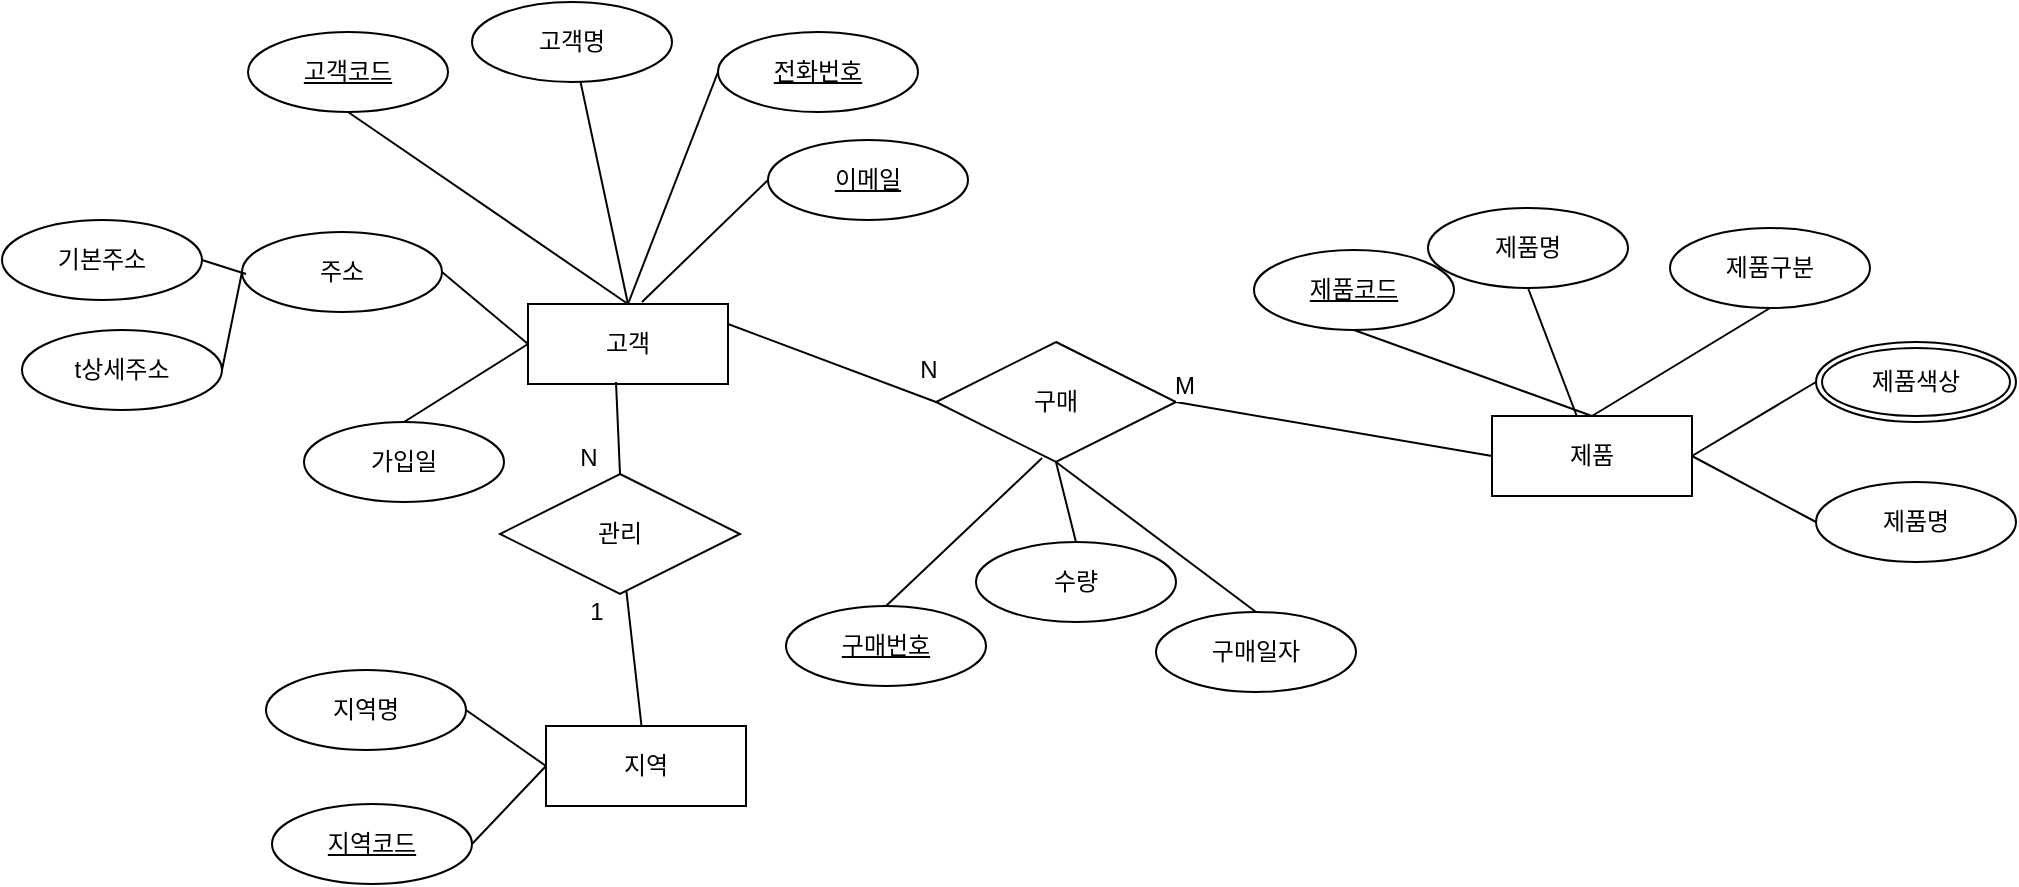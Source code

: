 <mxfile version="25.0.3" pages="3">
  <diagram name="페이지-1" id="Us1SMsNQFQGLI0AosbLC">
    <mxGraphModel dx="2080" dy="1574" grid="0" gridSize="10" guides="1" tooltips="1" connect="1" arrows="1" fold="1" page="0" pageScale="1" pageWidth="827" pageHeight="1169" math="0" shadow="0">
      <root>
        <mxCell id="0" />
        <mxCell id="1" parent="0" />
        <mxCell id="c98Ii0rdQeT0ruCdH5SG-1" value="고객" style="whiteSpace=wrap;html=1;align=center;" vertex="1" parent="1">
          <mxGeometry x="145" y="180" width="100" height="40" as="geometry" />
        </mxCell>
        <mxCell id="c98Ii0rdQeT0ruCdH5SG-3" value="주소" style="ellipse;whiteSpace=wrap;html=1;align=center;" vertex="1" parent="1">
          <mxGeometry x="2" y="144" width="100" height="40" as="geometry" />
        </mxCell>
        <mxCell id="c98Ii0rdQeT0ruCdH5SG-5" value="" style="endArrow=none;html=1;rounded=0;fontSize=12;startSize=8;endSize=8;curved=1;entryX=0.5;entryY=0;entryDx=0;entryDy=0;" edge="1" parent="1" source="c98Ii0rdQeT0ruCdH5SG-13" target="c98Ii0rdQeT0ruCdH5SG-1">
          <mxGeometry relative="1" as="geometry">
            <mxPoint x="115" y="200" as="sourcePoint" />
            <mxPoint x="275" y="200" as="targetPoint" />
          </mxGeometry>
        </mxCell>
        <mxCell id="c98Ii0rdQeT0ruCdH5SG-7" value="전화번호" style="ellipse;whiteSpace=wrap;html=1;align=center;fontStyle=4;" vertex="1" parent="1">
          <mxGeometry x="240" y="44" width="100" height="40" as="geometry" />
        </mxCell>
        <mxCell id="c98Ii0rdQeT0ruCdH5SG-8" value="" style="endArrow=none;html=1;rounded=0;fontSize=12;startSize=8;endSize=8;curved=1;entryX=0.5;entryY=0;entryDx=0;entryDy=0;exitX=0;exitY=0.5;exitDx=0;exitDy=0;" edge="1" parent="1" source="c98Ii0rdQeT0ruCdH5SG-7" target="c98Ii0rdQeT0ruCdH5SG-1">
          <mxGeometry relative="1" as="geometry">
            <mxPoint x="295" y="169" as="sourcePoint" />
            <mxPoint x="205" y="190" as="targetPoint" />
          </mxGeometry>
        </mxCell>
        <mxCell id="c98Ii0rdQeT0ruCdH5SG-9" value="이메일" style="ellipse;whiteSpace=wrap;html=1;align=center;fontStyle=4;" vertex="1" parent="1">
          <mxGeometry x="265" y="98" width="100" height="40" as="geometry" />
        </mxCell>
        <mxCell id="c98Ii0rdQeT0ruCdH5SG-12" value="고객코드" style="ellipse;whiteSpace=wrap;html=1;align=center;fontStyle=4;" vertex="1" parent="1">
          <mxGeometry x="5" y="44" width="100" height="40" as="geometry" />
        </mxCell>
        <mxCell id="c98Ii0rdQeT0ruCdH5SG-13" value="고객명" style="ellipse;whiteSpace=wrap;html=1;align=center;" vertex="1" parent="1">
          <mxGeometry x="117" y="29" width="100" height="40" as="geometry" />
        </mxCell>
        <mxCell id="c98Ii0rdQeT0ruCdH5SG-14" value="기본주소" style="ellipse;whiteSpace=wrap;html=1;align=center;" vertex="1" parent="1">
          <mxGeometry x="-118" y="138" width="100" height="40" as="geometry" />
        </mxCell>
        <mxCell id="c98Ii0rdQeT0ruCdH5SG-15" value="t상세주소" style="ellipse;whiteSpace=wrap;html=1;align=center;" vertex="1" parent="1">
          <mxGeometry x="-108" y="193" width="100" height="40" as="geometry" />
        </mxCell>
        <mxCell id="c98Ii0rdQeT0ruCdH5SG-16" value="가입일" style="ellipse;whiteSpace=wrap;html=1;align=center;" vertex="1" parent="1">
          <mxGeometry x="33" y="239" width="100" height="40" as="geometry" />
        </mxCell>
        <mxCell id="c98Ii0rdQeT0ruCdH5SG-17" value="" style="endArrow=none;html=1;rounded=0;fontSize=12;startSize=8;endSize=8;curved=1;entryX=0;entryY=0.5;entryDx=0;entryDy=0;exitX=0.57;exitY=-0.025;exitDx=0;exitDy=0;exitPerimeter=0;" edge="1" parent="1" source="c98Ii0rdQeT0ruCdH5SG-1" target="c98Ii0rdQeT0ruCdH5SG-9">
          <mxGeometry relative="1" as="geometry">
            <mxPoint x="284" y="123" as="sourcePoint" />
            <mxPoint x="205" y="190" as="targetPoint" />
          </mxGeometry>
        </mxCell>
        <mxCell id="c98Ii0rdQeT0ruCdH5SG-18" value="" style="endArrow=none;html=1;rounded=0;fontSize=12;startSize=8;endSize=8;curved=1;exitX=0.5;exitY=0;exitDx=0;exitDy=0;entryX=0.5;entryY=1;entryDx=0;entryDy=0;" edge="1" parent="1" source="c98Ii0rdQeT0ruCdH5SG-1" target="c98Ii0rdQeT0ruCdH5SG-12">
          <mxGeometry relative="1" as="geometry">
            <mxPoint x="212" y="189" as="sourcePoint" />
            <mxPoint x="109" y="74" as="targetPoint" />
          </mxGeometry>
        </mxCell>
        <mxCell id="c98Ii0rdQeT0ruCdH5SG-19" value="" style="endArrow=none;html=1;rounded=0;fontSize=12;startSize=8;endSize=8;curved=1;entryX=0;entryY=0.5;entryDx=0;entryDy=0;exitX=0.5;exitY=0;exitDx=0;exitDy=0;" edge="1" parent="1" source="c98Ii0rdQeT0ruCdH5SG-16" target="c98Ii0rdQeT0ruCdH5SG-1">
          <mxGeometry relative="1" as="geometry">
            <mxPoint x="222" y="199" as="sourcePoint" />
            <mxPoint x="317" y="197" as="targetPoint" />
          </mxGeometry>
        </mxCell>
        <mxCell id="c98Ii0rdQeT0ruCdH5SG-20" value="" style="endArrow=none;html=1;rounded=0;fontSize=12;startSize=8;endSize=8;curved=1;exitX=1;exitY=0.5;exitDx=0;exitDy=0;" edge="1" parent="1" source="c98Ii0rdQeT0ruCdH5SG-14">
          <mxGeometry relative="1" as="geometry">
            <mxPoint x="232" y="209" as="sourcePoint" />
            <mxPoint x="4" y="165" as="targetPoint" />
          </mxGeometry>
        </mxCell>
        <mxCell id="c98Ii0rdQeT0ruCdH5SG-21" value="" style="endArrow=none;html=1;rounded=0;fontSize=12;startSize=8;endSize=8;curved=1;entryX=0;entryY=0.5;entryDx=0;entryDy=0;exitX=1;exitY=0.5;exitDx=0;exitDy=0;" edge="1" parent="1" source="c98Ii0rdQeT0ruCdH5SG-15" target="c98Ii0rdQeT0ruCdH5SG-3">
          <mxGeometry relative="1" as="geometry">
            <mxPoint x="242" y="219" as="sourcePoint" />
            <mxPoint x="337" y="217" as="targetPoint" />
          </mxGeometry>
        </mxCell>
        <mxCell id="c98Ii0rdQeT0ruCdH5SG-22" value="" style="endArrow=none;html=1;rounded=0;fontSize=12;startSize=8;endSize=8;curved=1;entryX=0;entryY=0.5;entryDx=0;entryDy=0;exitX=1;exitY=0.5;exitDx=0;exitDy=0;" edge="1" parent="1" source="c98Ii0rdQeT0ruCdH5SG-3" target="c98Ii0rdQeT0ruCdH5SG-1">
          <mxGeometry relative="1" as="geometry">
            <mxPoint x="252" y="229" as="sourcePoint" />
            <mxPoint x="347" y="227" as="targetPoint" />
          </mxGeometry>
        </mxCell>
        <mxCell id="c98Ii0rdQeT0ruCdH5SG-23" value="" style="endArrow=none;html=1;rounded=0;fontSize=12;startSize=8;endSize=8;curved=1;exitX=0.44;exitY=0.975;exitDx=0;exitDy=0;exitPerimeter=0;entryX=0.5;entryY=0;entryDx=0;entryDy=0;" edge="1" parent="1" source="c98Ii0rdQeT0ruCdH5SG-1" target="c98Ii0rdQeT0ruCdH5SG-46">
          <mxGeometry relative="1" as="geometry">
            <mxPoint x="193" y="218" as="sourcePoint" />
            <mxPoint x="208" y="254" as="targetPoint" />
          </mxGeometry>
        </mxCell>
        <mxCell id="c98Ii0rdQeT0ruCdH5SG-48" value="N" style="edgeLabel;html=1;align=center;verticalAlign=middle;resizable=0;points=[];fontSize=12;" vertex="1" connectable="0" parent="c98Ii0rdQeT0ruCdH5SG-23">
          <mxGeometry x="-0.387" y="2" relative="1" as="geometry">
            <mxPoint x="-17" y="24" as="offset" />
          </mxGeometry>
        </mxCell>
        <mxCell id="c98Ii0rdQeT0ruCdH5SG-25" value="지역" style="whiteSpace=wrap;html=1;align=center;" vertex="1" parent="1">
          <mxGeometry x="154" y="391" width="100" height="40" as="geometry" />
        </mxCell>
        <mxCell id="c98Ii0rdQeT0ruCdH5SG-26" value="지역명" style="ellipse;whiteSpace=wrap;html=1;align=center;" vertex="1" parent="1">
          <mxGeometry x="14" y="363" width="100" height="40" as="geometry" />
        </mxCell>
        <mxCell id="c98Ii0rdQeT0ruCdH5SG-28" value="" style="endArrow=none;html=1;rounded=0;fontSize=12;startSize=8;endSize=8;curved=1;entryX=0;entryY=0.5;entryDx=0;entryDy=0;exitX=1;exitY=0.5;exitDx=0;exitDy=0;" edge="1" parent="1" source="c98Ii0rdQeT0ruCdH5SG-30" target="c98Ii0rdQeT0ruCdH5SG-25">
          <mxGeometry relative="1" as="geometry">
            <mxPoint x="95" y="435" as="sourcePoint" />
            <mxPoint x="329" y="393" as="targetPoint" />
          </mxGeometry>
        </mxCell>
        <mxCell id="c98Ii0rdQeT0ruCdH5SG-29" value="" style="endArrow=none;html=1;rounded=0;fontSize=12;startSize=8;endSize=8;curved=1;entryX=0;entryY=0.5;entryDx=0;entryDy=0;exitX=1;exitY=0.5;exitDx=0;exitDy=0;" edge="1" parent="1" source="c98Ii0rdQeT0ruCdH5SG-26" target="c98Ii0rdQeT0ruCdH5SG-25">
          <mxGeometry relative="1" as="geometry">
            <mxPoint x="264" y="425" as="sourcePoint" />
            <mxPoint x="359" y="423" as="targetPoint" />
          </mxGeometry>
        </mxCell>
        <mxCell id="c98Ii0rdQeT0ruCdH5SG-30" value="지역코드" style="ellipse;whiteSpace=wrap;html=1;align=center;fontStyle=4;" vertex="1" parent="1">
          <mxGeometry x="17" y="430" width="100" height="40" as="geometry" />
        </mxCell>
        <mxCell id="c98Ii0rdQeT0ruCdH5SG-31" value="제품" style="whiteSpace=wrap;html=1;align=center;" vertex="1" parent="1">
          <mxGeometry x="627" y="236" width="100" height="40" as="geometry" />
        </mxCell>
        <mxCell id="c98Ii0rdQeT0ruCdH5SG-32" value="제품명" style="ellipse;whiteSpace=wrap;html=1;align=center;" vertex="1" parent="1">
          <mxGeometry x="595" y="132" width="100" height="40" as="geometry" />
        </mxCell>
        <mxCell id="c98Ii0rdQeT0ruCdH5SG-33" value="" style="endArrow=none;html=1;rounded=0;fontSize=12;startSize=8;endSize=8;curved=1;entryX=0.5;entryY=0;entryDx=0;entryDy=0;exitX=0.5;exitY=1;exitDx=0;exitDy=0;" edge="1" parent="1" source="c98Ii0rdQeT0ruCdH5SG-35" target="c98Ii0rdQeT0ruCdH5SG-31">
          <mxGeometry relative="1" as="geometry">
            <mxPoint x="565" y="303" as="sourcePoint" />
            <mxPoint x="799" y="261" as="targetPoint" />
          </mxGeometry>
        </mxCell>
        <mxCell id="c98Ii0rdQeT0ruCdH5SG-34" value="" style="endArrow=none;html=1;rounded=0;fontSize=12;startSize=8;endSize=8;curved=1;exitX=0.5;exitY=1;exitDx=0;exitDy=0;" edge="1" parent="1" source="c98Ii0rdQeT0ruCdH5SG-32" target="c98Ii0rdQeT0ruCdH5SG-31">
          <mxGeometry relative="1" as="geometry">
            <mxPoint x="734" y="293" as="sourcePoint" />
            <mxPoint x="829" y="291" as="targetPoint" />
          </mxGeometry>
        </mxCell>
        <mxCell id="c98Ii0rdQeT0ruCdH5SG-35" value="제품코드" style="ellipse;whiteSpace=wrap;html=1;align=center;fontStyle=4;" vertex="1" parent="1">
          <mxGeometry x="508" y="153" width="100" height="40" as="geometry" />
        </mxCell>
        <mxCell id="c98Ii0rdQeT0ruCdH5SG-38" value="제품구분" style="ellipse;whiteSpace=wrap;html=1;align=center;" vertex="1" parent="1">
          <mxGeometry x="716" y="142" width="100" height="40" as="geometry" />
        </mxCell>
        <mxCell id="c98Ii0rdQeT0ruCdH5SG-39" value="" style="endArrow=none;html=1;rounded=0;fontSize=12;startSize=8;endSize=8;curved=1;exitX=0.5;exitY=1;exitDx=0;exitDy=0;entryX=0.5;entryY=0;entryDx=0;entryDy=0;" edge="1" parent="1" source="c98Ii0rdQeT0ruCdH5SG-38" target="c98Ii0rdQeT0ruCdH5SG-31">
          <mxGeometry relative="1" as="geometry">
            <mxPoint x="849" y="301" as="sourcePoint" />
            <mxPoint x="781" y="252" as="targetPoint" />
          </mxGeometry>
        </mxCell>
        <mxCell id="c98Ii0rdQeT0ruCdH5SG-40" value="제품명" style="ellipse;whiteSpace=wrap;html=1;align=center;" vertex="1" parent="1">
          <mxGeometry x="789" y="269" width="100" height="40" as="geometry" />
        </mxCell>
        <mxCell id="c98Ii0rdQeT0ruCdH5SG-41" value="" style="endArrow=none;html=1;rounded=0;fontSize=12;startSize=8;endSize=8;curved=1;exitX=0;exitY=0.5;exitDx=0;exitDy=0;entryX=1;entryY=0.5;entryDx=0;entryDy=0;" edge="1" parent="1" source="c98Ii0rdQeT0ruCdH5SG-44" target="c98Ii0rdQeT0ruCdH5SG-31">
          <mxGeometry relative="1" as="geometry">
            <mxPoint x="754" y="313" as="sourcePoint" />
            <mxPoint x="731" y="264" as="targetPoint" />
          </mxGeometry>
        </mxCell>
        <mxCell id="c98Ii0rdQeT0ruCdH5SG-44" value="제품색상" style="ellipse;shape=doubleEllipse;margin=3;whiteSpace=wrap;html=1;align=center;" vertex="1" parent="1">
          <mxGeometry x="789" y="199" width="100" height="40" as="geometry" />
        </mxCell>
        <mxCell id="c98Ii0rdQeT0ruCdH5SG-45" value="" style="endArrow=none;html=1;rounded=0;fontSize=12;startSize=8;endSize=8;curved=1;exitX=0;exitY=0.5;exitDx=0;exitDy=0;entryX=1;entryY=0.5;entryDx=0;entryDy=0;" edge="1" parent="1" source="c98Ii0rdQeT0ruCdH5SG-40" target="c98Ii0rdQeT0ruCdH5SG-31">
          <mxGeometry relative="1" as="geometry">
            <mxPoint x="793" y="263" as="sourcePoint" />
            <mxPoint x="717.395" y="279" as="targetPoint" />
          </mxGeometry>
        </mxCell>
        <mxCell id="c98Ii0rdQeT0ruCdH5SG-46" value="관리" style="shape=rhombus;perimeter=rhombusPerimeter;whiteSpace=wrap;html=1;align=center;" vertex="1" parent="1">
          <mxGeometry x="131" y="265" width="120" height="60" as="geometry" />
        </mxCell>
        <mxCell id="c98Ii0rdQeT0ruCdH5SG-47" value="" style="endArrow=none;html=1;rounded=0;fontSize=12;startSize=8;endSize=8;curved=1;" edge="1" parent="1" source="c98Ii0rdQeT0ruCdH5SG-25" target="c98Ii0rdQeT0ruCdH5SG-46">
          <mxGeometry relative="1" as="geometry">
            <mxPoint x="199" y="229" as="sourcePoint" />
            <mxPoint x="207" y="333" as="targetPoint" />
          </mxGeometry>
        </mxCell>
        <mxCell id="c98Ii0rdQeT0ruCdH5SG-49" value="1" style="edgeLabel;html=1;align=center;verticalAlign=middle;resizable=0;points=[];fontSize=12;" vertex="1" connectable="0" parent="c98Ii0rdQeT0ruCdH5SG-47">
          <mxGeometry x="0.103" y="2" relative="1" as="geometry">
            <mxPoint x="-17" y="-20" as="offset" />
          </mxGeometry>
        </mxCell>
        <mxCell id="c98Ii0rdQeT0ruCdH5SG-50" style="edgeStyle=none;curved=1;rounded=0;orthogonalLoop=1;jettySize=auto;html=1;exitX=0.75;exitY=0;exitDx=0;exitDy=0;fontSize=12;startSize=8;endSize=8;" edge="1" parent="1" source="c98Ii0rdQeT0ruCdH5SG-31" target="c98Ii0rdQeT0ruCdH5SG-31">
          <mxGeometry relative="1" as="geometry" />
        </mxCell>
        <mxCell id="c98Ii0rdQeT0ruCdH5SG-51" value="구매" style="shape=rhombus;perimeter=rhombusPerimeter;whiteSpace=wrap;html=1;align=center;" vertex="1" parent="1">
          <mxGeometry x="349" y="199" width="120" height="60" as="geometry" />
        </mxCell>
        <mxCell id="c98Ii0rdQeT0ruCdH5SG-54" value="" style="endArrow=none;html=1;rounded=0;fontSize=12;startSize=8;endSize=8;curved=1;exitX=1;exitY=0.25;exitDx=0;exitDy=0;entryX=0;entryY=0.5;entryDx=0;entryDy=0;" edge="1" parent="1" source="c98Ii0rdQeT0ruCdH5SG-1" target="c98Ii0rdQeT0ruCdH5SG-51">
          <mxGeometry relative="1" as="geometry">
            <mxPoint x="199" y="229" as="sourcePoint" />
            <mxPoint x="201" y="275" as="targetPoint" />
          </mxGeometry>
        </mxCell>
        <mxCell id="c98Ii0rdQeT0ruCdH5SG-55" value="N" style="edgeLabel;html=1;align=center;verticalAlign=middle;resizable=0;points=[];fontSize=12;" vertex="1" connectable="0" parent="c98Ii0rdQeT0ruCdH5SG-54">
          <mxGeometry x="-0.387" y="2" relative="1" as="geometry">
            <mxPoint x="67" y="13" as="offset" />
          </mxGeometry>
        </mxCell>
        <mxCell id="c98Ii0rdQeT0ruCdH5SG-56" value="" style="endArrow=none;html=1;rounded=0;fontSize=12;startSize=8;endSize=8;curved=1;exitX=1;exitY=0.5;exitDx=0;exitDy=0;entryX=0;entryY=0.5;entryDx=0;entryDy=0;" edge="1" parent="1" source="c98Ii0rdQeT0ruCdH5SG-51" target="c98Ii0rdQeT0ruCdH5SG-31">
          <mxGeometry relative="1" as="geometry">
            <mxPoint x="209" y="239" as="sourcePoint" />
            <mxPoint x="211" y="285" as="targetPoint" />
          </mxGeometry>
        </mxCell>
        <mxCell id="c98Ii0rdQeT0ruCdH5SG-57" value="M" style="edgeLabel;html=1;align=center;verticalAlign=middle;resizable=0;points=[];fontSize=12;" vertex="1" connectable="0" parent="c98Ii0rdQeT0ruCdH5SG-56">
          <mxGeometry x="-0.387" y="2" relative="1" as="geometry">
            <mxPoint x="-45" y="-15" as="offset" />
          </mxGeometry>
        </mxCell>
        <mxCell id="c98Ii0rdQeT0ruCdH5SG-58" value="수량" style="ellipse;whiteSpace=wrap;html=1;align=center;" vertex="1" parent="1">
          <mxGeometry x="369" y="299" width="100" height="40" as="geometry" />
        </mxCell>
        <mxCell id="c98Ii0rdQeT0ruCdH5SG-59" value="구매번호" style="ellipse;whiteSpace=wrap;html=1;align=center;fontStyle=4;" vertex="1" parent="1">
          <mxGeometry x="274" y="331" width="100" height="40" as="geometry" />
        </mxCell>
        <mxCell id="c98Ii0rdQeT0ruCdH5SG-60" value="구매일자" style="ellipse;whiteSpace=wrap;html=1;align=center;" vertex="1" parent="1">
          <mxGeometry x="459" y="334" width="100" height="40" as="geometry" />
        </mxCell>
        <mxCell id="c98Ii0rdQeT0ruCdH5SG-61" value="" style="endArrow=none;html=1;rounded=0;fontSize=12;startSize=8;endSize=8;curved=1;exitX=0.5;exitY=0;exitDx=0;exitDy=0;entryX=0.5;entryY=1;entryDx=0;entryDy=0;" edge="1" parent="1" source="c98Ii0rdQeT0ruCdH5SG-60" target="c98Ii0rdQeT0ruCdH5SG-51">
          <mxGeometry relative="1" as="geometry">
            <mxPoint x="799" y="299" as="sourcePoint" />
            <mxPoint x="737" y="266" as="targetPoint" />
          </mxGeometry>
        </mxCell>
        <mxCell id="c98Ii0rdQeT0ruCdH5SG-62" value="" style="endArrow=none;html=1;rounded=0;fontSize=12;startSize=8;endSize=8;curved=1;exitX=0.5;exitY=0;exitDx=0;exitDy=0;entryX=0.5;entryY=1;entryDx=0;entryDy=0;" edge="1" parent="1" source="c98Ii0rdQeT0ruCdH5SG-58" target="c98Ii0rdQeT0ruCdH5SG-51">
          <mxGeometry relative="1" as="geometry">
            <mxPoint x="809" y="309" as="sourcePoint" />
            <mxPoint x="747" y="276" as="targetPoint" />
          </mxGeometry>
        </mxCell>
        <mxCell id="c98Ii0rdQeT0ruCdH5SG-63" value="" style="endArrow=none;html=1;rounded=0;fontSize=12;startSize=8;endSize=8;curved=1;exitX=0.5;exitY=0;exitDx=0;exitDy=0;entryX=0.442;entryY=0.967;entryDx=0;entryDy=0;entryPerimeter=0;" edge="1" parent="1" source="c98Ii0rdQeT0ruCdH5SG-59" target="c98Ii0rdQeT0ruCdH5SG-51">
          <mxGeometry relative="1" as="geometry">
            <mxPoint x="446" y="302" as="sourcePoint" />
            <mxPoint x="419" y="269" as="targetPoint" />
          </mxGeometry>
        </mxCell>
      </root>
    </mxGraphModel>
  </diagram>
  <diagram id="ouQ7OQZB8SZpLXld_psi" name="페이지-2">
    <mxGraphModel dx="1240" dy="1187" grid="0" gridSize="10" guides="1" tooltips="1" connect="1" arrows="1" fold="1" page="0" pageScale="1" pageWidth="827" pageHeight="1169" math="0" shadow="0">
      <root>
        <mxCell id="0" />
        <mxCell id="1" parent="0" />
        <mxCell id="-L0SbsVUaetVCsbkbbWM-1" value="고객" style="shape=table;startSize=30;container=1;collapsible=1;childLayout=tableLayout;fixedRows=1;rowLines=0;fontStyle=1;align=center;resizeLast=1;html=1;" vertex="1" parent="1">
          <mxGeometry x="-62" y="-64" width="180" height="240" as="geometry" />
        </mxCell>
        <mxCell id="-L0SbsVUaetVCsbkbbWM-2" value="" style="shape=tableRow;horizontal=0;startSize=0;swimlaneHead=0;swimlaneBody=0;fillColor=none;collapsible=0;dropTarget=0;points=[[0,0.5],[1,0.5]];portConstraint=eastwest;top=0;left=0;right=0;bottom=1;" vertex="1" parent="-L0SbsVUaetVCsbkbbWM-1">
          <mxGeometry y="30" width="180" height="30" as="geometry" />
        </mxCell>
        <mxCell id="-L0SbsVUaetVCsbkbbWM-3" value="PK" style="shape=partialRectangle;connectable=0;fillColor=none;top=0;left=0;bottom=0;right=0;fontStyle=1;overflow=hidden;whiteSpace=wrap;html=1;" vertex="1" parent="-L0SbsVUaetVCsbkbbWM-2">
          <mxGeometry width="30" height="30" as="geometry">
            <mxRectangle width="30" height="30" as="alternateBounds" />
          </mxGeometry>
        </mxCell>
        <mxCell id="-L0SbsVUaetVCsbkbbWM-4" value="고객코드" style="shape=partialRectangle;connectable=0;fillColor=none;top=0;left=0;bottom=0;right=0;align=left;spacingLeft=6;fontStyle=5;overflow=hidden;whiteSpace=wrap;html=1;" vertex="1" parent="-L0SbsVUaetVCsbkbbWM-2">
          <mxGeometry x="30" width="150" height="30" as="geometry">
            <mxRectangle width="150" height="30" as="alternateBounds" />
          </mxGeometry>
        </mxCell>
        <mxCell id="-L0SbsVUaetVCsbkbbWM-5" value="" style="shape=tableRow;horizontal=0;startSize=0;swimlaneHead=0;swimlaneBody=0;fillColor=none;collapsible=0;dropTarget=0;points=[[0,0.5],[1,0.5]];portConstraint=eastwest;top=0;left=0;right=0;bottom=0;" vertex="1" parent="-L0SbsVUaetVCsbkbbWM-1">
          <mxGeometry y="60" width="180" height="30" as="geometry" />
        </mxCell>
        <mxCell id="-L0SbsVUaetVCsbkbbWM-6" value="" style="shape=partialRectangle;connectable=0;fillColor=none;top=0;left=0;bottom=0;right=0;editable=1;overflow=hidden;whiteSpace=wrap;html=1;" vertex="1" parent="-L0SbsVUaetVCsbkbbWM-5">
          <mxGeometry width="30" height="30" as="geometry">
            <mxRectangle width="30" height="30" as="alternateBounds" />
          </mxGeometry>
        </mxCell>
        <mxCell id="-L0SbsVUaetVCsbkbbWM-7" value="고객이름" style="shape=partialRectangle;connectable=0;fillColor=none;top=0;left=0;bottom=0;right=0;align=left;spacingLeft=6;overflow=hidden;whiteSpace=wrap;html=1;" vertex="1" parent="-L0SbsVUaetVCsbkbbWM-5">
          <mxGeometry x="30" width="150" height="30" as="geometry">
            <mxRectangle width="150" height="30" as="alternateBounds" />
          </mxGeometry>
        </mxCell>
        <mxCell id="-L0SbsVUaetVCsbkbbWM-8" value="" style="shape=tableRow;horizontal=0;startSize=0;swimlaneHead=0;swimlaneBody=0;fillColor=none;collapsible=0;dropTarget=0;points=[[0,0.5],[1,0.5]];portConstraint=eastwest;top=0;left=0;right=0;bottom=0;" vertex="1" parent="-L0SbsVUaetVCsbkbbWM-1">
          <mxGeometry y="90" width="180" height="30" as="geometry" />
        </mxCell>
        <mxCell id="-L0SbsVUaetVCsbkbbWM-9" value="" style="shape=partialRectangle;connectable=0;fillColor=none;top=0;left=0;bottom=0;right=0;editable=1;overflow=hidden;whiteSpace=wrap;html=1;" vertex="1" parent="-L0SbsVUaetVCsbkbbWM-8">
          <mxGeometry width="30" height="30" as="geometry">
            <mxRectangle width="30" height="30" as="alternateBounds" />
          </mxGeometry>
        </mxCell>
        <mxCell id="-L0SbsVUaetVCsbkbbWM-10" value="전화번호" style="shape=partialRectangle;connectable=0;fillColor=none;top=0;left=0;bottom=0;right=0;align=left;spacingLeft=6;overflow=hidden;whiteSpace=wrap;html=1;" vertex="1" parent="-L0SbsVUaetVCsbkbbWM-8">
          <mxGeometry x="30" width="150" height="30" as="geometry">
            <mxRectangle width="150" height="30" as="alternateBounds" />
          </mxGeometry>
        </mxCell>
        <mxCell id="-L0SbsVUaetVCsbkbbWM-11" value="" style="shape=tableRow;horizontal=0;startSize=0;swimlaneHead=0;swimlaneBody=0;fillColor=none;collapsible=0;dropTarget=0;points=[[0,0.5],[1,0.5]];portConstraint=eastwest;top=0;left=0;right=0;bottom=0;" vertex="1" parent="-L0SbsVUaetVCsbkbbWM-1">
          <mxGeometry y="120" width="180" height="30" as="geometry" />
        </mxCell>
        <mxCell id="-L0SbsVUaetVCsbkbbWM-12" value="" style="shape=partialRectangle;connectable=0;fillColor=none;top=0;left=0;bottom=0;right=0;editable=1;overflow=hidden;whiteSpace=wrap;html=1;" vertex="1" parent="-L0SbsVUaetVCsbkbbWM-11">
          <mxGeometry width="30" height="30" as="geometry">
            <mxRectangle width="30" height="30" as="alternateBounds" />
          </mxGeometry>
        </mxCell>
        <mxCell id="-L0SbsVUaetVCsbkbbWM-13" value="이메일" style="shape=partialRectangle;connectable=0;fillColor=none;top=0;left=0;bottom=0;right=0;align=left;spacingLeft=6;overflow=hidden;whiteSpace=wrap;html=1;" vertex="1" parent="-L0SbsVUaetVCsbkbbWM-11">
          <mxGeometry x="30" width="150" height="30" as="geometry">
            <mxRectangle width="150" height="30" as="alternateBounds" />
          </mxGeometry>
        </mxCell>
        <mxCell id="-L0SbsVUaetVCsbkbbWM-16" value="" style="shape=tableRow;horizontal=0;startSize=0;swimlaneHead=0;swimlaneBody=0;fillColor=none;collapsible=0;dropTarget=0;points=[[0,0.5],[1,0.5]];portConstraint=eastwest;top=0;left=0;right=0;bottom=0;" vertex="1" parent="-L0SbsVUaetVCsbkbbWM-1">
          <mxGeometry y="150" width="180" height="30" as="geometry" />
        </mxCell>
        <mxCell id="-L0SbsVUaetVCsbkbbWM-17" value="" style="shape=partialRectangle;connectable=0;fillColor=none;top=0;left=0;bottom=0;right=0;editable=1;overflow=hidden;whiteSpace=wrap;html=1;" vertex="1" parent="-L0SbsVUaetVCsbkbbWM-16">
          <mxGeometry width="30" height="30" as="geometry">
            <mxRectangle width="30" height="30" as="alternateBounds" />
          </mxGeometry>
        </mxCell>
        <mxCell id="-L0SbsVUaetVCsbkbbWM-18" value="기본주소" style="shape=partialRectangle;connectable=0;fillColor=none;top=0;left=0;bottom=0;right=0;align=left;spacingLeft=6;overflow=hidden;whiteSpace=wrap;html=1;" vertex="1" parent="-L0SbsVUaetVCsbkbbWM-16">
          <mxGeometry x="30" width="150" height="30" as="geometry">
            <mxRectangle width="150" height="30" as="alternateBounds" />
          </mxGeometry>
        </mxCell>
        <mxCell id="-L0SbsVUaetVCsbkbbWM-19" value="" style="shape=tableRow;horizontal=0;startSize=0;swimlaneHead=0;swimlaneBody=0;fillColor=none;collapsible=0;dropTarget=0;points=[[0,0.5],[1,0.5]];portConstraint=eastwest;top=0;left=0;right=0;bottom=0;" vertex="1" parent="-L0SbsVUaetVCsbkbbWM-1">
          <mxGeometry y="180" width="180" height="30" as="geometry" />
        </mxCell>
        <mxCell id="-L0SbsVUaetVCsbkbbWM-20" value="" style="shape=partialRectangle;connectable=0;fillColor=none;top=0;left=0;bottom=0;right=0;editable=1;overflow=hidden;whiteSpace=wrap;html=1;" vertex="1" parent="-L0SbsVUaetVCsbkbbWM-19">
          <mxGeometry width="30" height="30" as="geometry">
            <mxRectangle width="30" height="30" as="alternateBounds" />
          </mxGeometry>
        </mxCell>
        <mxCell id="-L0SbsVUaetVCsbkbbWM-21" value="상세주소" style="shape=partialRectangle;connectable=0;fillColor=none;top=0;left=0;bottom=0;right=0;align=left;spacingLeft=6;overflow=hidden;whiteSpace=wrap;html=1;" vertex="1" parent="-L0SbsVUaetVCsbkbbWM-19">
          <mxGeometry x="30" width="150" height="30" as="geometry">
            <mxRectangle width="150" height="30" as="alternateBounds" />
          </mxGeometry>
        </mxCell>
        <mxCell id="EM5paDuKADJFY06fSG---23" value="" style="shape=tableRow;horizontal=0;startSize=0;swimlaneHead=0;swimlaneBody=0;fillColor=none;collapsible=0;dropTarget=0;points=[[0,0.5],[1,0.5]];portConstraint=eastwest;top=0;left=0;right=0;bottom=0;" vertex="1" parent="-L0SbsVUaetVCsbkbbWM-1">
          <mxGeometry y="210" width="180" height="30" as="geometry" />
        </mxCell>
        <mxCell id="EM5paDuKADJFY06fSG---24" value="" style="shape=partialRectangle;connectable=0;fillColor=none;top=0;left=0;bottom=0;right=0;editable=1;overflow=hidden;whiteSpace=wrap;html=1;" vertex="1" parent="EM5paDuKADJFY06fSG---23">
          <mxGeometry width="30" height="30" as="geometry">
            <mxRectangle width="30" height="30" as="alternateBounds" />
          </mxGeometry>
        </mxCell>
        <mxCell id="EM5paDuKADJFY06fSG---25" value="가입일" style="shape=partialRectangle;connectable=0;fillColor=none;top=0;left=0;bottom=0;right=0;align=left;spacingLeft=6;overflow=hidden;whiteSpace=wrap;html=1;" vertex="1" parent="EM5paDuKADJFY06fSG---23">
          <mxGeometry x="30" width="150" height="30" as="geometry">
            <mxRectangle width="150" height="30" as="alternateBounds" />
          </mxGeometry>
        </mxCell>
        <mxCell id="EM5paDuKADJFY06fSG---26" value="구매" style="shape=table;startSize=30;container=1;collapsible=1;childLayout=tableLayout;fixedRows=1;rowLines=0;fontStyle=1;align=center;resizeLast=1;html=1;" vertex="1" parent="1">
          <mxGeometry x="161" y="-64" width="180" height="120" as="geometry" />
        </mxCell>
        <mxCell id="EM5paDuKADJFY06fSG---27" value="" style="shape=tableRow;horizontal=0;startSize=0;swimlaneHead=0;swimlaneBody=0;fillColor=none;collapsible=0;dropTarget=0;points=[[0,0.5],[1,0.5]];portConstraint=eastwest;top=0;left=0;right=0;bottom=1;" vertex="1" parent="EM5paDuKADJFY06fSG---26">
          <mxGeometry y="30" width="180" height="30" as="geometry" />
        </mxCell>
        <mxCell id="EM5paDuKADJFY06fSG---28" value="PK" style="shape=partialRectangle;connectable=0;fillColor=none;top=0;left=0;bottom=0;right=0;fontStyle=1;overflow=hidden;whiteSpace=wrap;html=1;" vertex="1" parent="EM5paDuKADJFY06fSG---27">
          <mxGeometry width="30" height="30" as="geometry">
            <mxRectangle width="30" height="30" as="alternateBounds" />
          </mxGeometry>
        </mxCell>
        <mxCell id="EM5paDuKADJFY06fSG---29" value="구매번호" style="shape=partialRectangle;connectable=0;fillColor=none;top=0;left=0;bottom=0;right=0;align=left;spacingLeft=6;fontStyle=5;overflow=hidden;whiteSpace=wrap;html=1;" vertex="1" parent="EM5paDuKADJFY06fSG---27">
          <mxGeometry x="30" width="150" height="30" as="geometry">
            <mxRectangle width="150" height="30" as="alternateBounds" />
          </mxGeometry>
        </mxCell>
        <mxCell id="EM5paDuKADJFY06fSG---30" value="" style="shape=tableRow;horizontal=0;startSize=0;swimlaneHead=0;swimlaneBody=0;fillColor=none;collapsible=0;dropTarget=0;points=[[0,0.5],[1,0.5]];portConstraint=eastwest;top=0;left=0;right=0;bottom=0;" vertex="1" parent="EM5paDuKADJFY06fSG---26">
          <mxGeometry y="60" width="180" height="30" as="geometry" />
        </mxCell>
        <mxCell id="EM5paDuKADJFY06fSG---31" value="" style="shape=partialRectangle;connectable=0;fillColor=none;top=0;left=0;bottom=0;right=0;editable=1;overflow=hidden;whiteSpace=wrap;html=1;" vertex="1" parent="EM5paDuKADJFY06fSG---30">
          <mxGeometry width="30" height="30" as="geometry">
            <mxRectangle width="30" height="30" as="alternateBounds" />
          </mxGeometry>
        </mxCell>
        <mxCell id="EM5paDuKADJFY06fSG---32" value="수량" style="shape=partialRectangle;connectable=0;fillColor=none;top=0;left=0;bottom=0;right=0;align=left;spacingLeft=6;overflow=hidden;whiteSpace=wrap;html=1;" vertex="1" parent="EM5paDuKADJFY06fSG---30">
          <mxGeometry x="30" width="150" height="30" as="geometry">
            <mxRectangle width="150" height="30" as="alternateBounds" />
          </mxGeometry>
        </mxCell>
        <mxCell id="EM5paDuKADJFY06fSG---33" value="" style="shape=tableRow;horizontal=0;startSize=0;swimlaneHead=0;swimlaneBody=0;fillColor=none;collapsible=0;dropTarget=0;points=[[0,0.5],[1,0.5]];portConstraint=eastwest;top=0;left=0;right=0;bottom=0;" vertex="1" parent="EM5paDuKADJFY06fSG---26">
          <mxGeometry y="90" width="180" height="30" as="geometry" />
        </mxCell>
        <mxCell id="EM5paDuKADJFY06fSG---34" value="" style="shape=partialRectangle;connectable=0;fillColor=none;top=0;left=0;bottom=0;right=0;editable=1;overflow=hidden;whiteSpace=wrap;html=1;" vertex="1" parent="EM5paDuKADJFY06fSG---33">
          <mxGeometry width="30" height="30" as="geometry">
            <mxRectangle width="30" height="30" as="alternateBounds" />
          </mxGeometry>
        </mxCell>
        <mxCell id="EM5paDuKADJFY06fSG---35" value="구매일자" style="shape=partialRectangle;connectable=0;fillColor=none;top=0;left=0;bottom=0;right=0;align=left;spacingLeft=6;overflow=hidden;whiteSpace=wrap;html=1;" vertex="1" parent="EM5paDuKADJFY06fSG---33">
          <mxGeometry x="30" width="150" height="30" as="geometry">
            <mxRectangle width="150" height="30" as="alternateBounds" />
          </mxGeometry>
        </mxCell>
        <mxCell id="EM5paDuKADJFY06fSG---48" value="지역" style="shape=table;startSize=30;container=1;collapsible=1;childLayout=tableLayout;fixedRows=1;rowLines=0;fontStyle=1;align=center;resizeLast=1;html=1;" vertex="1" parent="1">
          <mxGeometry x="164" y="92" width="180" height="90" as="geometry" />
        </mxCell>
        <mxCell id="EM5paDuKADJFY06fSG---49" value="" style="shape=tableRow;horizontal=0;startSize=0;swimlaneHead=0;swimlaneBody=0;fillColor=none;collapsible=0;dropTarget=0;points=[[0,0.5],[1,0.5]];portConstraint=eastwest;top=0;left=0;right=0;bottom=1;" vertex="1" parent="EM5paDuKADJFY06fSG---48">
          <mxGeometry y="30" width="180" height="30" as="geometry" />
        </mxCell>
        <mxCell id="EM5paDuKADJFY06fSG---50" value="PK" style="shape=partialRectangle;connectable=0;fillColor=none;top=0;left=0;bottom=0;right=0;fontStyle=1;overflow=hidden;whiteSpace=wrap;html=1;" vertex="1" parent="EM5paDuKADJFY06fSG---49">
          <mxGeometry width="30" height="30" as="geometry">
            <mxRectangle width="30" height="30" as="alternateBounds" />
          </mxGeometry>
        </mxCell>
        <mxCell id="EM5paDuKADJFY06fSG---51" value="지역코드" style="shape=partialRectangle;connectable=0;fillColor=none;top=0;left=0;bottom=0;right=0;align=left;spacingLeft=6;fontStyle=5;overflow=hidden;whiteSpace=wrap;html=1;" vertex="1" parent="EM5paDuKADJFY06fSG---49">
          <mxGeometry x="30" width="150" height="30" as="geometry">
            <mxRectangle width="150" height="30" as="alternateBounds" />
          </mxGeometry>
        </mxCell>
        <mxCell id="EM5paDuKADJFY06fSG---52" value="" style="shape=tableRow;horizontal=0;startSize=0;swimlaneHead=0;swimlaneBody=0;fillColor=none;collapsible=0;dropTarget=0;points=[[0,0.5],[1,0.5]];portConstraint=eastwest;top=0;left=0;right=0;bottom=0;" vertex="1" parent="EM5paDuKADJFY06fSG---48">
          <mxGeometry y="60" width="180" height="30" as="geometry" />
        </mxCell>
        <mxCell id="EM5paDuKADJFY06fSG---53" value="" style="shape=partialRectangle;connectable=0;fillColor=none;top=0;left=0;bottom=0;right=0;editable=1;overflow=hidden;whiteSpace=wrap;html=1;" vertex="1" parent="EM5paDuKADJFY06fSG---52">
          <mxGeometry width="30" height="30" as="geometry">
            <mxRectangle width="30" height="30" as="alternateBounds" />
          </mxGeometry>
        </mxCell>
        <mxCell id="EM5paDuKADJFY06fSG---54" value="지역명" style="shape=partialRectangle;connectable=0;fillColor=none;top=0;left=0;bottom=0;right=0;align=left;spacingLeft=6;overflow=hidden;whiteSpace=wrap;html=1;" vertex="1" parent="EM5paDuKADJFY06fSG---52">
          <mxGeometry x="30" width="150" height="30" as="geometry">
            <mxRectangle width="150" height="30" as="alternateBounds" />
          </mxGeometry>
        </mxCell>
        <mxCell id="EM5paDuKADJFY06fSG---58" value="제품" style="shape=table;startSize=30;container=1;collapsible=1;childLayout=tableLayout;fixedRows=1;rowLines=0;fontStyle=1;align=center;resizeLast=1;html=1;" vertex="1" parent="1">
          <mxGeometry x="387" y="-64" width="180" height="150" as="geometry" />
        </mxCell>
        <mxCell id="EM5paDuKADJFY06fSG---59" value="" style="shape=tableRow;horizontal=0;startSize=0;swimlaneHead=0;swimlaneBody=0;fillColor=none;collapsible=0;dropTarget=0;points=[[0,0.5],[1,0.5]];portConstraint=eastwest;top=0;left=0;right=0;bottom=1;" vertex="1" parent="EM5paDuKADJFY06fSG---58">
          <mxGeometry y="30" width="180" height="30" as="geometry" />
        </mxCell>
        <mxCell id="EM5paDuKADJFY06fSG---60" value="PK" style="shape=partialRectangle;connectable=0;fillColor=none;top=0;left=0;bottom=0;right=0;fontStyle=1;overflow=hidden;whiteSpace=wrap;html=1;" vertex="1" parent="EM5paDuKADJFY06fSG---59">
          <mxGeometry width="30" height="30" as="geometry">
            <mxRectangle width="30" height="30" as="alternateBounds" />
          </mxGeometry>
        </mxCell>
        <mxCell id="EM5paDuKADJFY06fSG---61" value="제품코드" style="shape=partialRectangle;connectable=0;fillColor=none;top=0;left=0;bottom=0;right=0;align=left;spacingLeft=6;fontStyle=5;overflow=hidden;whiteSpace=wrap;html=1;" vertex="1" parent="EM5paDuKADJFY06fSG---59">
          <mxGeometry x="30" width="150" height="30" as="geometry">
            <mxRectangle width="150" height="30" as="alternateBounds" />
          </mxGeometry>
        </mxCell>
        <mxCell id="EM5paDuKADJFY06fSG---62" value="" style="shape=tableRow;horizontal=0;startSize=0;swimlaneHead=0;swimlaneBody=0;fillColor=none;collapsible=0;dropTarget=0;points=[[0,0.5],[1,0.5]];portConstraint=eastwest;top=0;left=0;right=0;bottom=0;" vertex="1" parent="EM5paDuKADJFY06fSG---58">
          <mxGeometry y="60" width="180" height="30" as="geometry" />
        </mxCell>
        <mxCell id="EM5paDuKADJFY06fSG---63" value="" style="shape=partialRectangle;connectable=0;fillColor=none;top=0;left=0;bottom=0;right=0;editable=1;overflow=hidden;whiteSpace=wrap;html=1;" vertex="1" parent="EM5paDuKADJFY06fSG---62">
          <mxGeometry width="30" height="30" as="geometry">
            <mxRectangle width="30" height="30" as="alternateBounds" />
          </mxGeometry>
        </mxCell>
        <mxCell id="EM5paDuKADJFY06fSG---64" value="제품명" style="shape=partialRectangle;connectable=0;fillColor=none;top=0;left=0;bottom=0;right=0;align=left;spacingLeft=6;overflow=hidden;whiteSpace=wrap;html=1;" vertex="1" parent="EM5paDuKADJFY06fSG---62">
          <mxGeometry x="30" width="150" height="30" as="geometry">
            <mxRectangle width="150" height="30" as="alternateBounds" />
          </mxGeometry>
        </mxCell>
        <mxCell id="EM5paDuKADJFY06fSG---65" value="" style="shape=tableRow;horizontal=0;startSize=0;swimlaneHead=0;swimlaneBody=0;fillColor=none;collapsible=0;dropTarget=0;points=[[0,0.5],[1,0.5]];portConstraint=eastwest;top=0;left=0;right=0;bottom=0;" vertex="1" parent="EM5paDuKADJFY06fSG---58">
          <mxGeometry y="90" width="180" height="30" as="geometry" />
        </mxCell>
        <mxCell id="EM5paDuKADJFY06fSG---66" value="" style="shape=partialRectangle;connectable=0;fillColor=none;top=0;left=0;bottom=0;right=0;editable=1;overflow=hidden;whiteSpace=wrap;html=1;" vertex="1" parent="EM5paDuKADJFY06fSG---65">
          <mxGeometry width="30" height="30" as="geometry">
            <mxRectangle width="30" height="30" as="alternateBounds" />
          </mxGeometry>
        </mxCell>
        <mxCell id="EM5paDuKADJFY06fSG---67" value="제품구분" style="shape=partialRectangle;connectable=0;fillColor=none;top=0;left=0;bottom=0;right=0;align=left;spacingLeft=6;overflow=hidden;whiteSpace=wrap;html=1;" vertex="1" parent="EM5paDuKADJFY06fSG---65">
          <mxGeometry x="30" width="150" height="30" as="geometry">
            <mxRectangle width="150" height="30" as="alternateBounds" />
          </mxGeometry>
        </mxCell>
        <mxCell id="EM5paDuKADJFY06fSG---68" value="" style="shape=tableRow;horizontal=0;startSize=0;swimlaneHead=0;swimlaneBody=0;fillColor=none;collapsible=0;dropTarget=0;points=[[0,0.5],[1,0.5]];portConstraint=eastwest;top=0;left=0;right=0;bottom=0;" vertex="1" parent="EM5paDuKADJFY06fSG---58">
          <mxGeometry y="120" width="180" height="30" as="geometry" />
        </mxCell>
        <mxCell id="EM5paDuKADJFY06fSG---69" value="" style="shape=partialRectangle;connectable=0;fillColor=none;top=0;left=0;bottom=0;right=0;editable=1;overflow=hidden;whiteSpace=wrap;html=1;" vertex="1" parent="EM5paDuKADJFY06fSG---68">
          <mxGeometry width="30" height="30" as="geometry">
            <mxRectangle width="30" height="30" as="alternateBounds" />
          </mxGeometry>
        </mxCell>
        <mxCell id="EM5paDuKADJFY06fSG---70" value="가격" style="shape=partialRectangle;connectable=0;fillColor=none;top=0;left=0;bottom=0;right=0;align=left;spacingLeft=6;overflow=hidden;whiteSpace=wrap;html=1;" vertex="1" parent="EM5paDuKADJFY06fSG---68">
          <mxGeometry x="30" width="150" height="30" as="geometry">
            <mxRectangle width="150" height="30" as="alternateBounds" />
          </mxGeometry>
        </mxCell>
      </root>
    </mxGraphModel>
  </diagram>
  <diagram id="Gt4Uhu8EX1bPr7ykWd2C" name="페이지-3">
    <mxGraphModel dx="748" dy="787" grid="0" gridSize="10" guides="1" tooltips="1" connect="1" arrows="1" fold="1" page="0" pageScale="1" pageWidth="827" pageHeight="1169" math="0" shadow="0">
      <root>
        <mxCell id="0" />
        <mxCell id="1" parent="0" />
      </root>
    </mxGraphModel>
  </diagram>
</mxfile>
